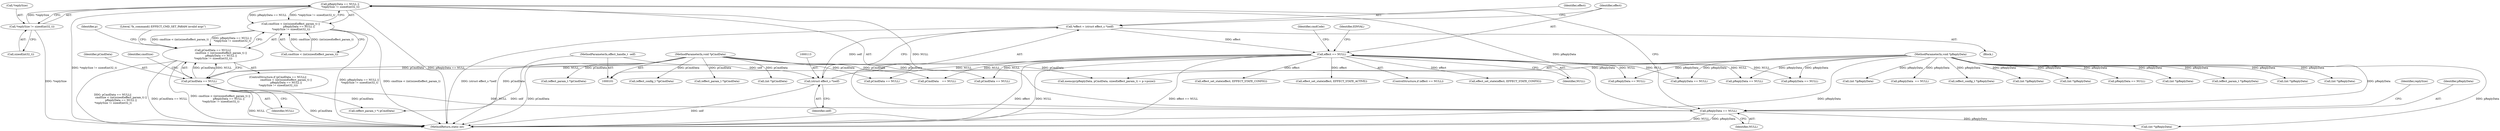 digraph "0_Android_073a80800f341325932c66818ce4302b312909a4_0@API" {
"1000319" [label="(Call,pReplyData == NULL ||\n *replySize != sizeof(int32_t))"];
"1000320" [label="(Call,pReplyData == NULL)"];
"1000107" [label="(MethodParameterIn,void *pReplyData)"];
"1000309" [label="(Call,pCmdData == NULL)"];
"1000105" [label="(MethodParameterIn,void *pCmdData)"];
"1000116" [label="(Call,effect == NULL)"];
"1000110" [label="(Call,*effect = (struct effect_s *)self)"];
"1000112" [label="(Call,(struct effect_s *)self)"];
"1000102" [label="(MethodParameterIn,effect_handle_t  self)"];
"1000323" [label="(Call,*replySize != sizeof(int32_t))"];
"1000312" [label="(Call,cmdSize < (int)sizeof(effect_param_t) ||\n                    pReplyData == NULL ||\n *replySize != sizeof(int32_t))"];
"1000308" [label="(Call,pCmdData == NULL||\n                    cmdSize < (int)sizeof(effect_param_t) ||\n                    pReplyData == NULL ||\n *replySize != sizeof(int32_t))"];
"1000204" [label="(Call,effect_set_state(effect, EFFECT_STATE_CONFIG))"];
"1000118" [label="(Identifier,NULL)"];
"1000311" [label="(Identifier,NULL)"];
"1000111" [label="(Identifier,effect)"];
"1000159" [label="(Call,pReplyData  == NULL)"];
"1000239" [label="(Call,pCmdData == NULL)"];
"1000284" [label="(Call,memcpy(pReplyData, pCmdData, sizeof(effect_param_t) + p->psize))"];
"1000105" [label="(MethodParameterIn,void *pCmdData)"];
"1000229" [label="(Call,(effect_config_t *)pReplyData)"];
"1000141" [label="(Call,(int *)pReplyData)"];
"1000201" [label="(Call,(int *)pReplyData)"];
"1000364" [label="(Call,pReplyData == NULL)"];
"1000182" [label="(Call,(effect_config_t *)pCmdData)"];
"1000409" [label="(Call,effect_set_state(effect, EFFECT_STATE_CONFIG))"];
"1000336" [label="(Identifier,p)"];
"1000314" [label="(Identifier,cmdSize)"];
"1000323" [label="(Call,*replySize != sizeof(int32_t))"];
"1000487" [label="(MethodReturn,static int)"];
"1000337" [label="(Call,(effect_param_t *) pCmdData)"];
"1000123" [label="(Identifier,cmdCode)"];
"1000150" [label="(Call,pCmdData    == NULL)"];
"1000112" [label="(Call,(struct effect_s *)self)"];
"1000419" [label="(Call,pCmdData == NULL)"];
"1000250" [label="(Call,pReplyData == NULL)"];
"1000390" [label="(Call,pReplyData == NULL)"];
"1000310" [label="(Identifier,pCmdData)"];
"1000114" [label="(Identifier,self)"];
"1000355" [label="(Call,(int *)pReplyData)"];
"1000312" [label="(Call,cmdSize < (int)sizeof(effect_param_t) ||\n                    pReplyData == NULL ||\n *replySize != sizeof(int32_t))"];
"1000383" [label="(Call,effect_set_state(effect, EFFECT_STATE_ACTIVE))"];
"1000330" [label="(Literal,\"fx_command() EFFECT_CMD_SET_PARAM invalid args\")"];
"1000319" [label="(Call,pReplyData == NULL ||\n *replySize != sizeof(int32_t))"];
"1000281" [label="(Call,(effect_param_t *)pCmdData)"];
"1000188" [label="(Call,(int *)pReplyData)"];
"1000295" [label="(Call,(effect_param_t *)pReplyData)"];
"1000477" [label="(Call,(int *)pCmdData)"];
"1000110" [label="(Call,*effect = (struct effect_s *)self)"];
"1000308" [label="(Call,pCmdData == NULL||\n                    cmdSize < (int)sizeof(effect_param_t) ||\n                    pReplyData == NULL ||\n *replySize != sizeof(int32_t))"];
"1000263" [label="(Call,(effect_param_t *)pCmdData)"];
"1000309" [label="(Call,pCmdData == NULL)"];
"1000211" [label="(Call,pReplyData == NULL)"];
"1000117" [label="(Identifier,effect)"];
"1000324" [label="(Call,*replySize)"];
"1000325" [label="(Identifier,replySize)"];
"1000108" [label="(Block,)"];
"1000307" [label="(ControlStructure,if (pCmdData == NULL||\n                    cmdSize < (int)sizeof(effect_param_t) ||\n                    pReplyData == NULL ||\n *replySize != sizeof(int32_t)))"];
"1000320" [label="(Call,pReplyData == NULL)"];
"1000115" [label="(ControlStructure,if (effect == NULL))"];
"1000121" [label="(Identifier,EINVAL)"];
"1000321" [label="(Identifier,pReplyData)"];
"1000313" [label="(Call,cmdSize < (int)sizeof(effect_param_t))"];
"1000116" [label="(Call,effect == NULL)"];
"1000380" [label="(Call,(int *)pReplyData)"];
"1000128" [label="(Call,pReplyData == NULL)"];
"1000406" [label="(Call,(int *)pReplyData)"];
"1000102" [label="(MethodParameterIn,effect_handle_t  self)"];
"1000322" [label="(Identifier,NULL)"];
"1000175" [label="(Call,(int *)pReplyData)"];
"1000107" [label="(MethodParameterIn,void *pReplyData)"];
"1000326" [label="(Call,sizeof(int32_t))"];
"1000319" -> "1000312"  [label="AST: "];
"1000319" -> "1000320"  [label="CFG: "];
"1000319" -> "1000323"  [label="CFG: "];
"1000320" -> "1000319"  [label="AST: "];
"1000323" -> "1000319"  [label="AST: "];
"1000312" -> "1000319"  [label="CFG: "];
"1000319" -> "1000487"  [label="DDG: *replySize != sizeof(int32_t)"];
"1000319" -> "1000487"  [label="DDG: pReplyData == NULL"];
"1000319" -> "1000312"  [label="DDG: pReplyData == NULL"];
"1000319" -> "1000312"  [label="DDG: *replySize != sizeof(int32_t)"];
"1000320" -> "1000319"  [label="DDG: pReplyData"];
"1000320" -> "1000319"  [label="DDG: NULL"];
"1000323" -> "1000319"  [label="DDG: *replySize"];
"1000320" -> "1000322"  [label="CFG: "];
"1000321" -> "1000320"  [label="AST: "];
"1000322" -> "1000320"  [label="AST: "];
"1000325" -> "1000320"  [label="CFG: "];
"1000320" -> "1000487"  [label="DDG: NULL"];
"1000320" -> "1000487"  [label="DDG: pReplyData"];
"1000107" -> "1000320"  [label="DDG: pReplyData"];
"1000309" -> "1000320"  [label="DDG: NULL"];
"1000320" -> "1000355"  [label="DDG: pReplyData"];
"1000107" -> "1000101"  [label="AST: "];
"1000107" -> "1000487"  [label="DDG: pReplyData"];
"1000107" -> "1000128"  [label="DDG: pReplyData"];
"1000107" -> "1000141"  [label="DDG: pReplyData"];
"1000107" -> "1000159"  [label="DDG: pReplyData"];
"1000107" -> "1000175"  [label="DDG: pReplyData"];
"1000107" -> "1000188"  [label="DDG: pReplyData"];
"1000107" -> "1000201"  [label="DDG: pReplyData"];
"1000107" -> "1000211"  [label="DDG: pReplyData"];
"1000107" -> "1000229"  [label="DDG: pReplyData"];
"1000107" -> "1000250"  [label="DDG: pReplyData"];
"1000107" -> "1000284"  [label="DDG: pReplyData"];
"1000107" -> "1000295"  [label="DDG: pReplyData"];
"1000107" -> "1000355"  [label="DDG: pReplyData"];
"1000107" -> "1000364"  [label="DDG: pReplyData"];
"1000107" -> "1000380"  [label="DDG: pReplyData"];
"1000107" -> "1000390"  [label="DDG: pReplyData"];
"1000107" -> "1000406"  [label="DDG: pReplyData"];
"1000309" -> "1000308"  [label="AST: "];
"1000309" -> "1000311"  [label="CFG: "];
"1000310" -> "1000309"  [label="AST: "];
"1000311" -> "1000309"  [label="AST: "];
"1000314" -> "1000309"  [label="CFG: "];
"1000308" -> "1000309"  [label="CFG: "];
"1000309" -> "1000487"  [label="DDG: pCmdData"];
"1000309" -> "1000487"  [label="DDG: NULL"];
"1000309" -> "1000308"  [label="DDG: pCmdData"];
"1000309" -> "1000308"  [label="DDG: NULL"];
"1000105" -> "1000309"  [label="DDG: pCmdData"];
"1000116" -> "1000309"  [label="DDG: NULL"];
"1000309" -> "1000337"  [label="DDG: pCmdData"];
"1000105" -> "1000101"  [label="AST: "];
"1000105" -> "1000487"  [label="DDG: pCmdData"];
"1000105" -> "1000150"  [label="DDG: pCmdData"];
"1000105" -> "1000182"  [label="DDG: pCmdData"];
"1000105" -> "1000239"  [label="DDG: pCmdData"];
"1000105" -> "1000263"  [label="DDG: pCmdData"];
"1000105" -> "1000281"  [label="DDG: pCmdData"];
"1000105" -> "1000284"  [label="DDG: pCmdData"];
"1000105" -> "1000337"  [label="DDG: pCmdData"];
"1000105" -> "1000419"  [label="DDG: pCmdData"];
"1000105" -> "1000477"  [label="DDG: pCmdData"];
"1000116" -> "1000115"  [label="AST: "];
"1000116" -> "1000118"  [label="CFG: "];
"1000117" -> "1000116"  [label="AST: "];
"1000118" -> "1000116"  [label="AST: "];
"1000121" -> "1000116"  [label="CFG: "];
"1000123" -> "1000116"  [label="CFG: "];
"1000116" -> "1000487"  [label="DDG: effect"];
"1000116" -> "1000487"  [label="DDG: NULL"];
"1000116" -> "1000487"  [label="DDG: effect == NULL"];
"1000110" -> "1000116"  [label="DDG: effect"];
"1000116" -> "1000128"  [label="DDG: NULL"];
"1000116" -> "1000150"  [label="DDG: NULL"];
"1000116" -> "1000204"  [label="DDG: effect"];
"1000116" -> "1000211"  [label="DDG: NULL"];
"1000116" -> "1000239"  [label="DDG: NULL"];
"1000116" -> "1000364"  [label="DDG: NULL"];
"1000116" -> "1000383"  [label="DDG: effect"];
"1000116" -> "1000390"  [label="DDG: NULL"];
"1000116" -> "1000409"  [label="DDG: effect"];
"1000116" -> "1000419"  [label="DDG: NULL"];
"1000110" -> "1000108"  [label="AST: "];
"1000110" -> "1000112"  [label="CFG: "];
"1000111" -> "1000110"  [label="AST: "];
"1000112" -> "1000110"  [label="AST: "];
"1000117" -> "1000110"  [label="CFG: "];
"1000110" -> "1000487"  [label="DDG: (struct effect_s *)self"];
"1000112" -> "1000110"  [label="DDG: self"];
"1000112" -> "1000114"  [label="CFG: "];
"1000113" -> "1000112"  [label="AST: "];
"1000114" -> "1000112"  [label="AST: "];
"1000112" -> "1000487"  [label="DDG: self"];
"1000102" -> "1000112"  [label="DDG: self"];
"1000102" -> "1000101"  [label="AST: "];
"1000102" -> "1000487"  [label="DDG: self"];
"1000323" -> "1000326"  [label="CFG: "];
"1000324" -> "1000323"  [label="AST: "];
"1000326" -> "1000323"  [label="AST: "];
"1000323" -> "1000487"  [label="DDG: *replySize"];
"1000312" -> "1000308"  [label="AST: "];
"1000312" -> "1000313"  [label="CFG: "];
"1000313" -> "1000312"  [label="AST: "];
"1000308" -> "1000312"  [label="CFG: "];
"1000312" -> "1000487"  [label="DDG: cmdSize < (int)sizeof(effect_param_t)"];
"1000312" -> "1000487"  [label="DDG: pReplyData == NULL ||\n *replySize != sizeof(int32_t)"];
"1000312" -> "1000308"  [label="DDG: cmdSize < (int)sizeof(effect_param_t)"];
"1000312" -> "1000308"  [label="DDG: pReplyData == NULL ||\n *replySize != sizeof(int32_t)"];
"1000313" -> "1000312"  [label="DDG: cmdSize"];
"1000313" -> "1000312"  [label="DDG: (int)sizeof(effect_param_t)"];
"1000308" -> "1000307"  [label="AST: "];
"1000330" -> "1000308"  [label="CFG: "];
"1000336" -> "1000308"  [label="CFG: "];
"1000308" -> "1000487"  [label="DDG: pCmdData == NULL"];
"1000308" -> "1000487"  [label="DDG: cmdSize < (int)sizeof(effect_param_t) ||\n                    pReplyData == NULL ||\n *replySize != sizeof(int32_t)"];
"1000308" -> "1000487"  [label="DDG: pCmdData == NULL||\n                    cmdSize < (int)sizeof(effect_param_t) ||\n                    pReplyData == NULL ||\n *replySize != sizeof(int32_t)"];
}
